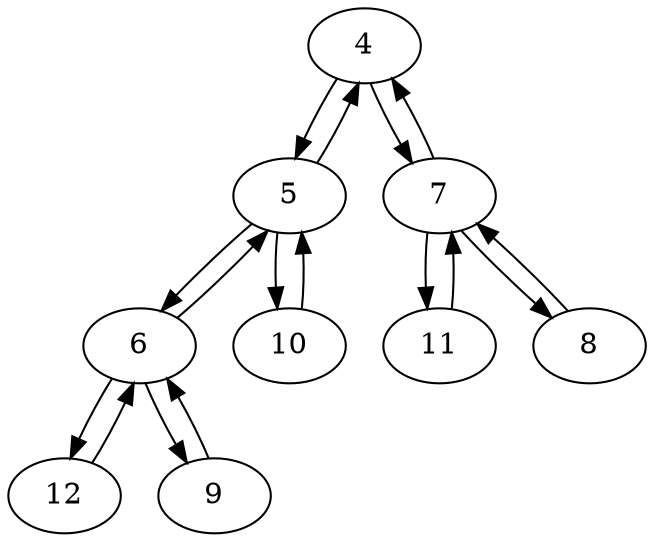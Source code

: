 digraph G {

4 -> 5
5 -> 6
6 -> 12
12 -> 6
6 -> 9
9 -> 6
6 -> 5
5 -> 10
10 -> 5
5 -> 4
4 -> 7
7 -> 11
11 -> 7
7 -> 8
8 -> 7
7 -> 4

}
